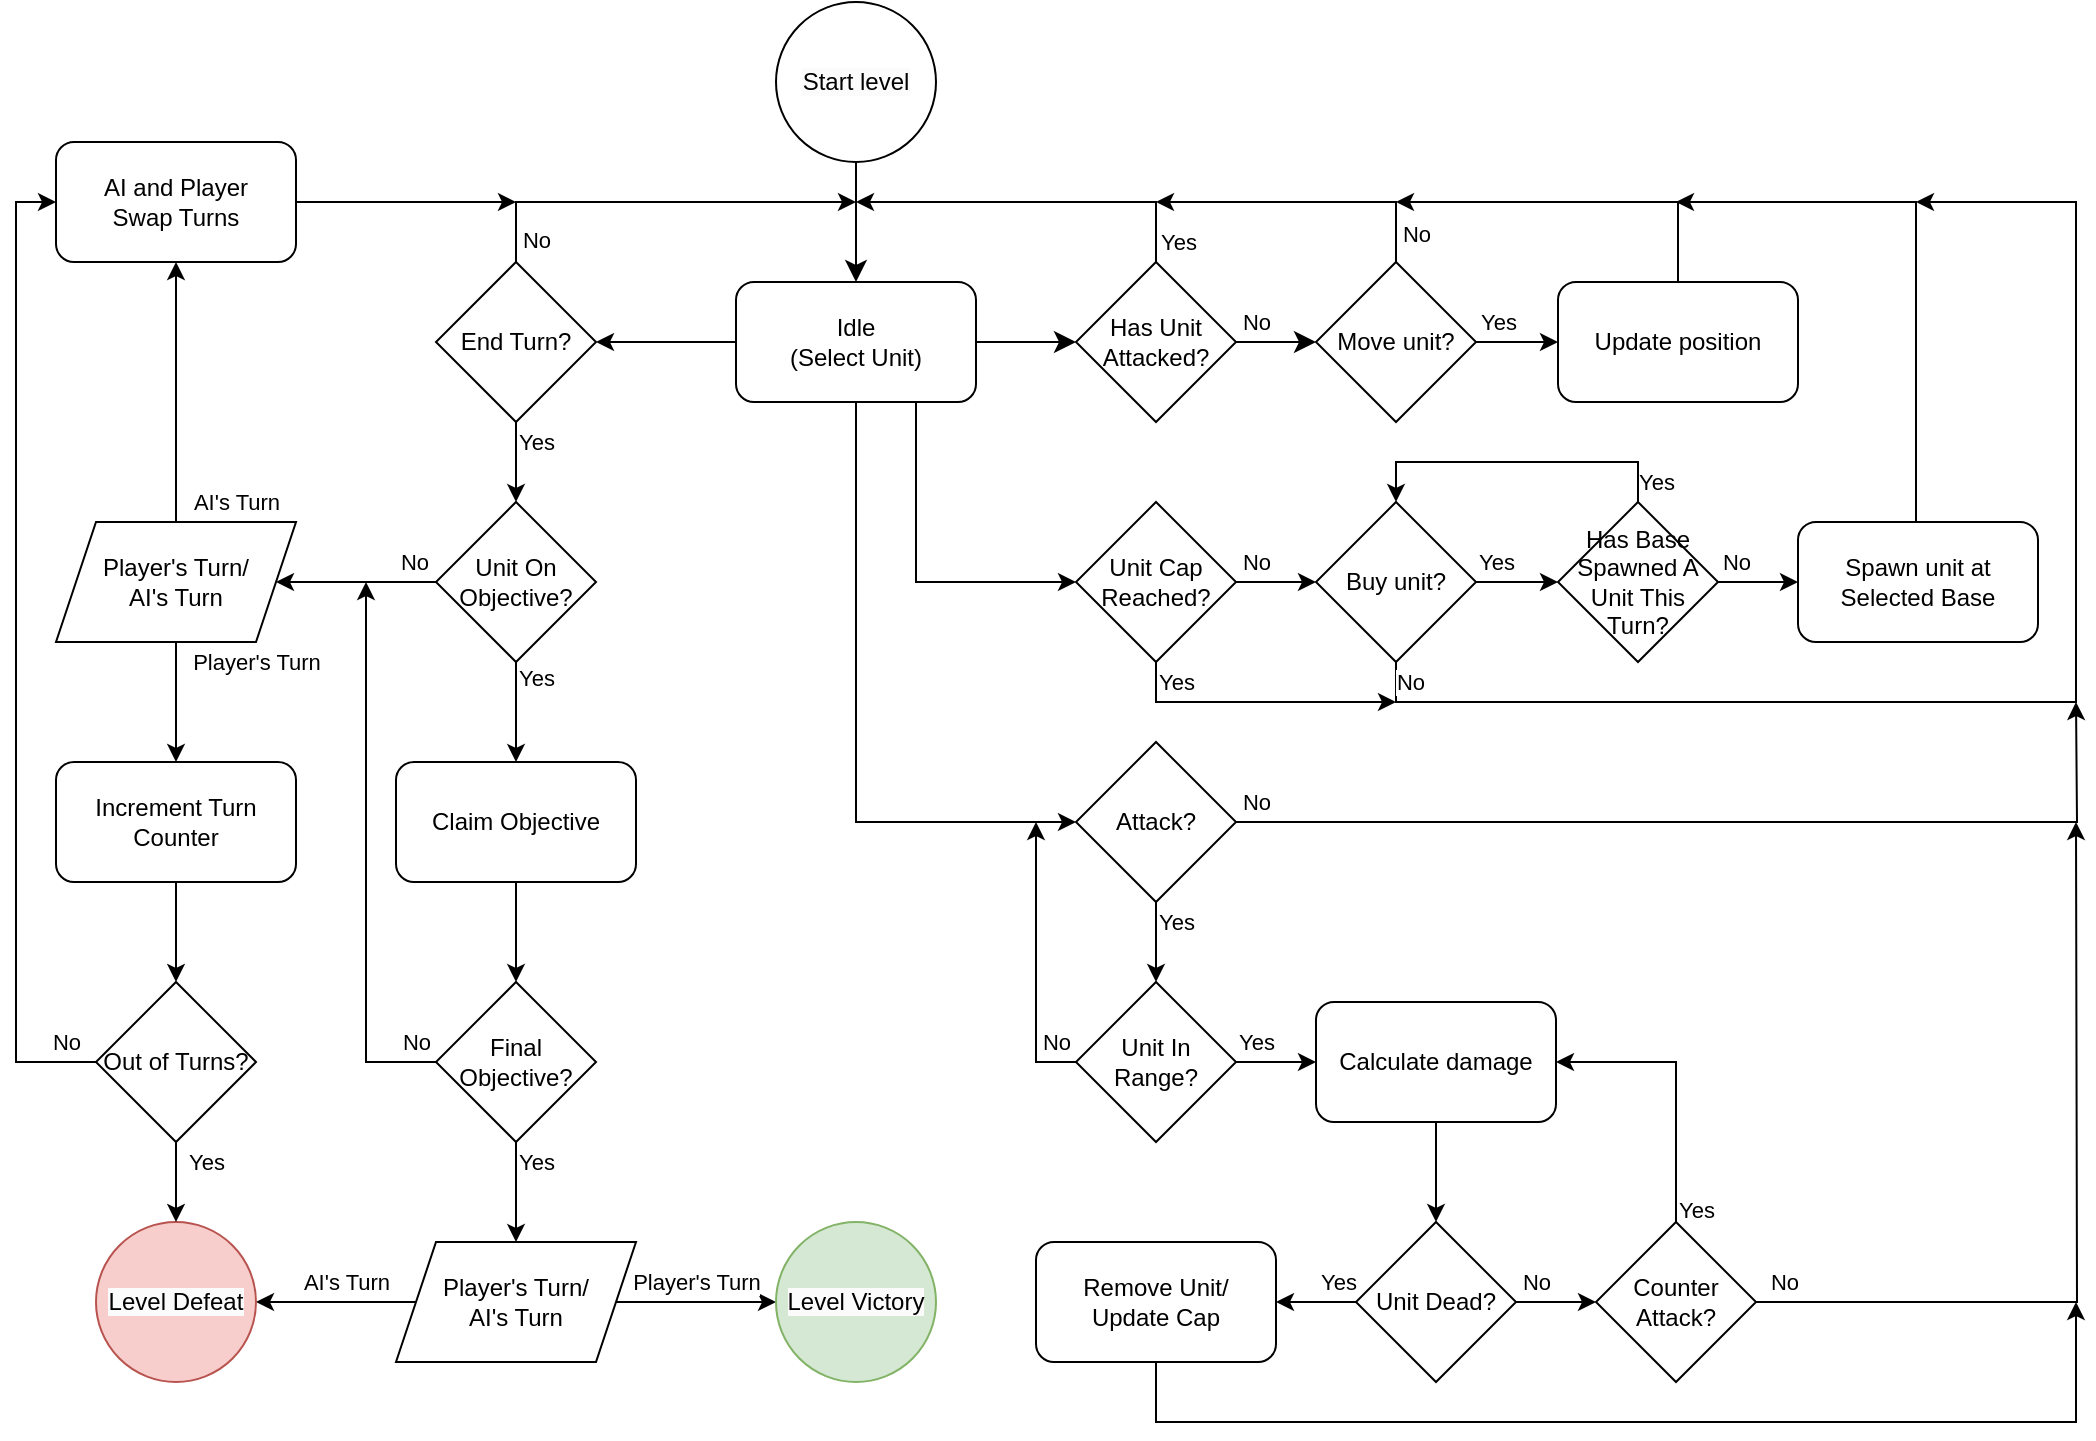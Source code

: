 <mxfile version="24.6.4" type="github">
  <diagram name="Page-1" id="59d38sb6x3rLdW95N4Ac">
    <mxGraphModel dx="2074" dy="778" grid="1" gridSize="10" guides="1" tooltips="1" connect="1" arrows="1" fold="1" page="1" pageScale="1" pageWidth="1100" pageHeight="850" background="#ffffff" math="0" shadow="0">
      <root>
        <mxCell id="0" />
        <mxCell id="1" parent="0" />
        <mxCell id="PCttoBjK1oMWU9wmJXal-2" style="edgeStyle=orthogonalEdgeStyle;rounded=0;orthogonalLoop=1;jettySize=auto;html=1;entryX=0.5;entryY=0;entryDx=0;entryDy=0;endSize=8;exitX=0.5;exitY=1;exitDx=0;exitDy=0;" parent="1" source="b08F4EjBE9MLlv1Qnbzs-24" target="PCttoBjK1oMWU9wmJXal-3" edge="1">
          <mxGeometry relative="1" as="geometry">
            <mxPoint x="455" y="160" as="targetPoint" />
            <mxPoint x="455" y="100" as="sourcePoint" />
          </mxGeometry>
        </mxCell>
        <mxCell id="PCttoBjK1oMWU9wmJXal-8" style="edgeStyle=orthogonalEdgeStyle;rounded=0;orthogonalLoop=1;jettySize=auto;html=1;endSize=8;entryX=0;entryY=0.5;entryDx=0;entryDy=0;" parent="1" source="BVctJzOO8MqR7U4q6HOI-15" target="b08F4EjBE9MLlv1Qnbzs-25" edge="1">
          <mxGeometry relative="1" as="geometry">
            <mxPoint x="455" y="270" as="targetPoint" />
          </mxGeometry>
        </mxCell>
        <mxCell id="BVctJzOO8MqR7U4q6HOI-17" value="No" style="edgeLabel;html=1;align=center;verticalAlign=middle;resizable=0;points=[];" vertex="1" connectable="0" parent="PCttoBjK1oMWU9wmJXal-8">
          <mxGeometry relative="1" as="geometry">
            <mxPoint x="-10" y="-10" as="offset" />
          </mxGeometry>
        </mxCell>
        <mxCell id="BVctJzOO8MqR7U4q6HOI-54" style="edgeStyle=orthogonalEdgeStyle;rounded=0;orthogonalLoop=1;jettySize=auto;html=1;exitX=0.75;exitY=1;exitDx=0;exitDy=0;entryX=0;entryY=0.5;entryDx=0;entryDy=0;" edge="1" parent="1" source="PCttoBjK1oMWU9wmJXal-3" target="BVctJzOO8MqR7U4q6HOI-18">
          <mxGeometry relative="1" as="geometry" />
        </mxCell>
        <mxCell id="BVctJzOO8MqR7U4q6HOI-55" style="edgeStyle=orthogonalEdgeStyle;rounded=0;orthogonalLoop=1;jettySize=auto;html=1;entryX=0;entryY=0.5;entryDx=0;entryDy=0;" edge="1" parent="1" source="PCttoBjK1oMWU9wmJXal-3" target="b08F4EjBE9MLlv1Qnbzs-18">
          <mxGeometry relative="1" as="geometry">
            <Array as="points">
              <mxPoint x="455" y="440" />
            </Array>
          </mxGeometry>
        </mxCell>
        <mxCell id="BVctJzOO8MqR7U4q6HOI-66" style="edgeStyle=orthogonalEdgeStyle;rounded=0;orthogonalLoop=1;jettySize=auto;html=1;exitX=0;exitY=0.5;exitDx=0;exitDy=0;entryX=1;entryY=0.5;entryDx=0;entryDy=0;" edge="1" parent="1" source="PCttoBjK1oMWU9wmJXal-3" target="BVctJzOO8MqR7U4q6HOI-67">
          <mxGeometry relative="1" as="geometry">
            <mxPoint x="325" y="200" as="targetPoint" />
          </mxGeometry>
        </mxCell>
        <mxCell id="PCttoBjK1oMWU9wmJXal-3" value="Idle&lt;div&gt;(Select Unit)&lt;/div&gt;" style="rounded=1;whiteSpace=wrap;html=1;" parent="1" vertex="1">
          <mxGeometry x="395" y="170" width="120" height="60" as="geometry" />
        </mxCell>
        <mxCell id="BVctJzOO8MqR7U4q6HOI-50" style="edgeStyle=orthogonalEdgeStyle;rounded=0;orthogonalLoop=1;jettySize=auto;html=1;exitX=0.5;exitY=0;exitDx=0;exitDy=0;" edge="1" parent="1" source="PCttoBjK1oMWU9wmJXal-10">
          <mxGeometry relative="1" as="geometry">
            <mxPoint x="865" y="130" as="targetPoint" />
            <Array as="points">
              <mxPoint x="986" y="320" />
              <mxPoint x="985" y="320" />
              <mxPoint x="985" y="130" />
              <mxPoint x="865" y="130" />
            </Array>
          </mxGeometry>
        </mxCell>
        <mxCell id="PCttoBjK1oMWU9wmJXal-10" value="Spawn unit at Selected Base" style="rounded=1;whiteSpace=wrap;html=1;" parent="1" vertex="1">
          <mxGeometry x="926" y="290" width="120" height="60" as="geometry" />
        </mxCell>
        <mxCell id="BVctJzOO8MqR7U4q6HOI-4" style="edgeStyle=orthogonalEdgeStyle;rounded=0;orthogonalLoop=1;jettySize=auto;html=1;exitX=0.5;exitY=1;exitDx=0;exitDy=0;entryX=0.5;entryY=0;entryDx=0;entryDy=0;" edge="1" parent="1" source="b08F4EjBE9MLlv1Qnbzs-2" target="BVctJzOO8MqR7U4q6HOI-5">
          <mxGeometry relative="1" as="geometry">
            <mxPoint x="1126" y="590" as="targetPoint" />
          </mxGeometry>
        </mxCell>
        <mxCell id="b08F4EjBE9MLlv1Qnbzs-2" value="Calculate damage" style="rounded=1;whiteSpace=wrap;html=1;" parent="1" vertex="1">
          <mxGeometry x="685" y="530" width="120" height="60" as="geometry" />
        </mxCell>
        <mxCell id="b08F4EjBE9MLlv1Qnbzs-11" style="edgeStyle=orthogonalEdgeStyle;rounded=0;orthogonalLoop=1;jettySize=auto;html=1;entryX=0;entryY=0.5;entryDx=0;entryDy=0;exitX=1;exitY=0.5;exitDx=0;exitDy=0;" parent="1" source="b08F4EjBE9MLlv1Qnbzs-9" target="BVctJzOO8MqR7U4q6HOI-24" edge="1">
          <mxGeometry relative="1" as="geometry" />
        </mxCell>
        <mxCell id="b08F4EjBE9MLlv1Qnbzs-12" value="Yes" style="edgeLabel;html=1;align=center;verticalAlign=middle;resizable=0;points=[];" parent="b08F4EjBE9MLlv1Qnbzs-11" vertex="1" connectable="0">
          <mxGeometry x="0.073" y="-1" relative="1" as="geometry">
            <mxPoint x="-12" y="-11" as="offset" />
          </mxGeometry>
        </mxCell>
        <mxCell id="BVctJzOO8MqR7U4q6HOI-3" style="edgeStyle=orthogonalEdgeStyle;rounded=0;orthogonalLoop=1;jettySize=auto;html=1;exitX=0.5;exitY=1;exitDx=0;exitDy=0;" edge="1" parent="1" source="b08F4EjBE9MLlv1Qnbzs-9">
          <mxGeometry relative="1" as="geometry">
            <mxPoint x="985" y="130" as="targetPoint" />
            <Array as="points">
              <mxPoint x="725" y="380" />
              <mxPoint x="1065" y="380" />
              <mxPoint x="1065" y="130" />
              <mxPoint x="985" y="130" />
            </Array>
          </mxGeometry>
        </mxCell>
        <mxCell id="BVctJzOO8MqR7U4q6HOI-29" value="No" style="edgeLabel;html=1;align=center;verticalAlign=middle;resizable=0;points=[];" vertex="1" connectable="0" parent="BVctJzOO8MqR7U4q6HOI-3">
          <mxGeometry x="-0.302" relative="1" as="geometry">
            <mxPoint x="-214" y="-10" as="offset" />
          </mxGeometry>
        </mxCell>
        <mxCell id="b08F4EjBE9MLlv1Qnbzs-9" value="Buy unit?" style="rhombus;whiteSpace=wrap;html=1;" parent="1" vertex="1">
          <mxGeometry x="685" y="280" width="80" height="80" as="geometry" />
        </mxCell>
        <mxCell id="BVctJzOO8MqR7U4q6HOI-56" style="edgeStyle=orthogonalEdgeStyle;rounded=0;orthogonalLoop=1;jettySize=auto;html=1;exitX=1;exitY=0.5;exitDx=0;exitDy=0;" edge="1" parent="1" source="b08F4EjBE9MLlv1Qnbzs-18">
          <mxGeometry relative="1" as="geometry">
            <mxPoint x="1065" y="380" as="targetPoint" />
          </mxGeometry>
        </mxCell>
        <mxCell id="BVctJzOO8MqR7U4q6HOI-57" value="No" style="edgeLabel;html=1;align=center;verticalAlign=middle;resizable=0;points=[];" vertex="1" connectable="0" parent="BVctJzOO8MqR7U4q6HOI-56">
          <mxGeometry x="-0.413" relative="1" as="geometry">
            <mxPoint x="-131" y="-10" as="offset" />
          </mxGeometry>
        </mxCell>
        <mxCell id="BVctJzOO8MqR7U4q6HOI-58" style="edgeStyle=orthogonalEdgeStyle;rounded=0;orthogonalLoop=1;jettySize=auto;html=1;entryX=0.5;entryY=0;entryDx=0;entryDy=0;" edge="1" parent="1" source="b08F4EjBE9MLlv1Qnbzs-18" target="BVctJzOO8MqR7U4q6HOI-32">
          <mxGeometry relative="1" as="geometry" />
        </mxCell>
        <mxCell id="BVctJzOO8MqR7U4q6HOI-59" value="Yes" style="edgeLabel;html=1;align=center;verticalAlign=middle;resizable=0;points=[];" vertex="1" connectable="0" parent="BVctJzOO8MqR7U4q6HOI-58">
          <mxGeometry x="0.1" y="2" relative="1" as="geometry">
            <mxPoint x="8" y="-12" as="offset" />
          </mxGeometry>
        </mxCell>
        <mxCell id="b08F4EjBE9MLlv1Qnbzs-18" value="Attack?" style="rhombus;whiteSpace=wrap;html=1;" parent="1" vertex="1">
          <mxGeometry x="565" y="400" width="80" height="80" as="geometry" />
        </mxCell>
        <mxCell id="b08F4EjBE9MLlv1Qnbzs-24" value="&lt;span style=&quot;color: rgb(0, 0, 0); font-family: Helvetica; font-size: 12px; font-style: normal; font-variant-ligatures: normal; font-variant-caps: normal; font-weight: 400; letter-spacing: normal; orphans: 2; text-align: center; text-indent: 0px; text-transform: none; widows: 2; word-spacing: 0px; -webkit-text-stroke-width: 0px; white-space: normal; background-color: rgb(251, 251, 251); text-decoration-thickness: initial; text-decoration-style: initial; text-decoration-color: initial; display: inline !important; float: none;&quot;&gt;Start level&lt;/span&gt;" style="ellipse;whiteSpace=wrap;html=1;aspect=fixed;" parent="1" vertex="1">
          <mxGeometry x="415" y="30" width="80" height="80" as="geometry" />
        </mxCell>
        <mxCell id="b08F4EjBE9MLlv1Qnbzs-26" style="edgeStyle=orthogonalEdgeStyle;rounded=0;orthogonalLoop=1;jettySize=auto;html=1;entryX=0;entryY=0.5;entryDx=0;entryDy=0;exitX=1;exitY=0.5;exitDx=0;exitDy=0;" parent="1" source="b08F4EjBE9MLlv1Qnbzs-25" target="b08F4EjBE9MLlv1Qnbzs-33" edge="1">
          <mxGeometry relative="1" as="geometry" />
        </mxCell>
        <mxCell id="b08F4EjBE9MLlv1Qnbzs-35" value="Yes" style="edgeLabel;html=1;align=center;verticalAlign=middle;resizable=0;points=[];" parent="b08F4EjBE9MLlv1Qnbzs-26" vertex="1" connectable="0">
          <mxGeometry x="0.188" y="1" relative="1" as="geometry">
            <mxPoint x="-14" y="-9" as="offset" />
          </mxGeometry>
        </mxCell>
        <mxCell id="BVctJzOO8MqR7U4q6HOI-2" style="edgeStyle=orthogonalEdgeStyle;rounded=0;orthogonalLoop=1;jettySize=auto;html=1;exitX=0.5;exitY=0;exitDx=0;exitDy=0;" edge="1" parent="1" source="b08F4EjBE9MLlv1Qnbzs-25">
          <mxGeometry relative="1" as="geometry">
            <mxPoint x="605" y="130" as="targetPoint" />
            <Array as="points">
              <mxPoint x="725" y="130" />
            </Array>
          </mxGeometry>
        </mxCell>
        <mxCell id="BVctJzOO8MqR7U4q6HOI-21" value="No" style="edgeLabel;html=1;align=center;verticalAlign=middle;resizable=0;points=[];" vertex="1" connectable="0" parent="BVctJzOO8MqR7U4q6HOI-2">
          <mxGeometry x="-0.925" y="-2" relative="1" as="geometry">
            <mxPoint x="8" y="-9" as="offset" />
          </mxGeometry>
        </mxCell>
        <mxCell id="b08F4EjBE9MLlv1Qnbzs-25" value="Move unit?" style="rounded=0;whiteSpace=wrap;html=1;shape=rhombus;perimeter=rhombusPerimeter;" parent="1" vertex="1">
          <mxGeometry x="685" y="160" width="80" height="80" as="geometry" />
        </mxCell>
        <mxCell id="BVctJzOO8MqR7U4q6HOI-49" style="edgeStyle=orthogonalEdgeStyle;rounded=0;orthogonalLoop=1;jettySize=auto;html=1;exitX=0.5;exitY=0;exitDx=0;exitDy=0;" edge="1" parent="1" source="b08F4EjBE9MLlv1Qnbzs-33">
          <mxGeometry relative="1" as="geometry">
            <mxPoint x="725" y="130" as="targetPoint" />
            <Array as="points">
              <mxPoint x="866" y="130" />
            </Array>
          </mxGeometry>
        </mxCell>
        <mxCell id="b08F4EjBE9MLlv1Qnbzs-33" value="Update position" style="rounded=1;whiteSpace=wrap;html=1;" parent="1" vertex="1">
          <mxGeometry x="806" y="170" width="120" height="60" as="geometry" />
        </mxCell>
        <mxCell id="BVctJzOO8MqR7U4q6HOI-9" value="" style="edgeStyle=orthogonalEdgeStyle;rounded=0;orthogonalLoop=1;jettySize=auto;html=1;entryX=1;entryY=0.5;entryDx=0;entryDy=0;exitX=0;exitY=0.5;exitDx=0;exitDy=0;" edge="1" parent="1" source="BVctJzOO8MqR7U4q6HOI-5" target="BVctJzOO8MqR7U4q6HOI-8">
          <mxGeometry relative="1" as="geometry" />
        </mxCell>
        <mxCell id="BVctJzOO8MqR7U4q6HOI-41" value="Yes" style="edgeLabel;html=1;align=center;verticalAlign=middle;resizable=0;points=[];" vertex="1" connectable="0" parent="BVctJzOO8MqR7U4q6HOI-9">
          <mxGeometry x="-0.122" y="3" relative="1" as="geometry">
            <mxPoint x="8" y="-13" as="offset" />
          </mxGeometry>
        </mxCell>
        <mxCell id="BVctJzOO8MqR7U4q6HOI-37" style="edgeStyle=orthogonalEdgeStyle;rounded=0;orthogonalLoop=1;jettySize=auto;html=1;exitX=1;exitY=0.5;exitDx=0;exitDy=0;entryX=0;entryY=0.5;entryDx=0;entryDy=0;" edge="1" parent="1" source="BVctJzOO8MqR7U4q6HOI-5" target="BVctJzOO8MqR7U4q6HOI-10">
          <mxGeometry relative="1" as="geometry" />
        </mxCell>
        <mxCell id="BVctJzOO8MqR7U4q6HOI-38" value="No" style="edgeLabel;html=1;align=center;verticalAlign=middle;resizable=0;points=[];" vertex="1" connectable="0" parent="BVctJzOO8MqR7U4q6HOI-37">
          <mxGeometry x="-0.05" y="2" relative="1" as="geometry">
            <mxPoint x="-9" y="-8" as="offset" />
          </mxGeometry>
        </mxCell>
        <mxCell id="BVctJzOO8MqR7U4q6HOI-5" value="Unit Dead?" style="rhombus;whiteSpace=wrap;html=1;" vertex="1" parent="1">
          <mxGeometry x="705" y="640" width="80" height="80" as="geometry" />
        </mxCell>
        <mxCell id="BVctJzOO8MqR7U4q6HOI-45" style="edgeStyle=orthogonalEdgeStyle;rounded=0;orthogonalLoop=1;jettySize=auto;html=1;exitX=0.5;exitY=1;exitDx=0;exitDy=0;" edge="1" parent="1" source="BVctJzOO8MqR7U4q6HOI-8">
          <mxGeometry relative="1" as="geometry">
            <mxPoint x="1065" y="680" as="targetPoint" />
            <Array as="points">
              <mxPoint x="605" y="740" />
              <mxPoint x="1065" y="740" />
            </Array>
          </mxGeometry>
        </mxCell>
        <mxCell id="BVctJzOO8MqR7U4q6HOI-8" value="Remove Unit/&lt;div&gt;Update Cap&lt;/div&gt;" style="rounded=1;whiteSpace=wrap;html=1;" vertex="1" parent="1">
          <mxGeometry x="545" y="650" width="120" height="60" as="geometry" />
        </mxCell>
        <mxCell id="BVctJzOO8MqR7U4q6HOI-16" value="" style="edgeStyle=orthogonalEdgeStyle;rounded=0;orthogonalLoop=1;jettySize=auto;html=1;endSize=8;entryX=0;entryY=0.5;entryDx=0;entryDy=0;" edge="1" parent="1" source="PCttoBjK1oMWU9wmJXal-3" target="BVctJzOO8MqR7U4q6HOI-15">
          <mxGeometry relative="1" as="geometry">
            <mxPoint x="673" y="200" as="targetPoint" />
            <mxPoint x="515" y="200" as="sourcePoint" />
          </mxGeometry>
        </mxCell>
        <mxCell id="BVctJzOO8MqR7U4q6HOI-19" style="edgeStyle=orthogonalEdgeStyle;rounded=0;orthogonalLoop=1;jettySize=auto;html=1;exitX=0.5;exitY=0;exitDx=0;exitDy=0;" edge="1" parent="1" source="BVctJzOO8MqR7U4q6HOI-15">
          <mxGeometry relative="1" as="geometry">
            <mxPoint x="455" y="130" as="targetPoint" />
            <Array as="points">
              <mxPoint x="605" y="130" />
            </Array>
          </mxGeometry>
        </mxCell>
        <mxCell id="BVctJzOO8MqR7U4q6HOI-20" value="Yes" style="edgeLabel;html=1;align=center;verticalAlign=middle;resizable=0;points=[];" vertex="1" connectable="0" parent="BVctJzOO8MqR7U4q6HOI-19">
          <mxGeometry x="-0.45" y="-2" relative="1" as="geometry">
            <mxPoint x="30" y="22" as="offset" />
          </mxGeometry>
        </mxCell>
        <mxCell id="BVctJzOO8MqR7U4q6HOI-15" value="Has Unit Attacked?" style="rounded=0;whiteSpace=wrap;html=1;shape=rhombus;perimeter=rhombusPerimeter;" vertex="1" parent="1">
          <mxGeometry x="565" y="160" width="80" height="80" as="geometry" />
        </mxCell>
        <mxCell id="BVctJzOO8MqR7U4q6HOI-22" style="edgeStyle=orthogonalEdgeStyle;rounded=0;orthogonalLoop=1;jettySize=auto;html=1;exitX=1;exitY=0.5;exitDx=0;exitDy=0;entryX=0;entryY=0.5;entryDx=0;entryDy=0;" edge="1" parent="1" source="BVctJzOO8MqR7U4q6HOI-18" target="b08F4EjBE9MLlv1Qnbzs-9">
          <mxGeometry relative="1" as="geometry" />
        </mxCell>
        <mxCell id="BVctJzOO8MqR7U4q6HOI-23" value="No" style="edgeLabel;html=1;align=center;verticalAlign=middle;resizable=0;points=[];" vertex="1" connectable="0" parent="BVctJzOO8MqR7U4q6HOI-22">
          <mxGeometry x="-0.2" y="-1" relative="1" as="geometry">
            <mxPoint x="-6" y="-11" as="offset" />
          </mxGeometry>
        </mxCell>
        <mxCell id="BVctJzOO8MqR7U4q6HOI-30" style="edgeStyle=orthogonalEdgeStyle;rounded=0;orthogonalLoop=1;jettySize=auto;html=1;exitX=0.5;exitY=1;exitDx=0;exitDy=0;" edge="1" parent="1" source="BVctJzOO8MqR7U4q6HOI-18">
          <mxGeometry relative="1" as="geometry">
            <mxPoint x="725" y="380" as="targetPoint" />
            <Array as="points">
              <mxPoint x="605" y="380" />
              <mxPoint x="705" y="380" />
            </Array>
          </mxGeometry>
        </mxCell>
        <mxCell id="BVctJzOO8MqR7U4q6HOI-31" value="Yes" style="edgeLabel;html=1;align=center;verticalAlign=middle;resizable=0;points=[];" vertex="1" connectable="0" parent="BVctJzOO8MqR7U4q6HOI-30">
          <mxGeometry x="-0.9" y="2" relative="1" as="geometry">
            <mxPoint x="8" y="3" as="offset" />
          </mxGeometry>
        </mxCell>
        <mxCell id="BVctJzOO8MqR7U4q6HOI-18" value="Unit Cap Reached?" style="rhombus;whiteSpace=wrap;html=1;" vertex="1" parent="1">
          <mxGeometry x="565" y="280" width="80" height="80" as="geometry" />
        </mxCell>
        <mxCell id="BVctJzOO8MqR7U4q6HOI-25" style="edgeStyle=orthogonalEdgeStyle;rounded=0;orthogonalLoop=1;jettySize=auto;html=1;exitX=1;exitY=0.5;exitDx=0;exitDy=0;entryX=0;entryY=0.5;entryDx=0;entryDy=0;" edge="1" parent="1" source="BVctJzOO8MqR7U4q6HOI-24" target="PCttoBjK1oMWU9wmJXal-10">
          <mxGeometry relative="1" as="geometry" />
        </mxCell>
        <mxCell id="BVctJzOO8MqR7U4q6HOI-26" value="No" style="edgeLabel;html=1;align=center;verticalAlign=middle;resizable=0;points=[];" vertex="1" connectable="0" parent="BVctJzOO8MqR7U4q6HOI-25">
          <mxGeometry x="-0.25" relative="1" as="geometry">
            <mxPoint x="-6" y="-10" as="offset" />
          </mxGeometry>
        </mxCell>
        <mxCell id="BVctJzOO8MqR7U4q6HOI-27" style="edgeStyle=orthogonalEdgeStyle;rounded=0;orthogonalLoop=1;jettySize=auto;html=1;exitX=0.5;exitY=0;exitDx=0;exitDy=0;entryX=0.5;entryY=0;entryDx=0;entryDy=0;" edge="1" parent="1" source="BVctJzOO8MqR7U4q6HOI-24" target="b08F4EjBE9MLlv1Qnbzs-9">
          <mxGeometry relative="1" as="geometry" />
        </mxCell>
        <mxCell id="BVctJzOO8MqR7U4q6HOI-28" value="Yes" style="edgeLabel;html=1;align=center;verticalAlign=middle;resizable=0;points=[];" vertex="1" connectable="0" parent="BVctJzOO8MqR7U4q6HOI-27">
          <mxGeometry x="-0.366" y="4" relative="1" as="geometry">
            <mxPoint x="40" y="6" as="offset" />
          </mxGeometry>
        </mxCell>
        <mxCell id="BVctJzOO8MqR7U4q6HOI-24" value="Has Base Spawned A Unit This Turn?" style="rhombus;whiteSpace=wrap;html=1;" vertex="1" parent="1">
          <mxGeometry x="806" y="280" width="80" height="80" as="geometry" />
        </mxCell>
        <mxCell id="BVctJzOO8MqR7U4q6HOI-60" style="edgeStyle=orthogonalEdgeStyle;rounded=0;orthogonalLoop=1;jettySize=auto;html=1;exitX=1;exitY=0.5;exitDx=0;exitDy=0;entryX=0;entryY=0.5;entryDx=0;entryDy=0;" edge="1" parent="1" source="BVctJzOO8MqR7U4q6HOI-32" target="b08F4EjBE9MLlv1Qnbzs-2">
          <mxGeometry relative="1" as="geometry" />
        </mxCell>
        <mxCell id="BVctJzOO8MqR7U4q6HOI-61" value="Yes" style="edgeLabel;html=1;align=center;verticalAlign=middle;resizable=0;points=[];" vertex="1" connectable="0" parent="BVctJzOO8MqR7U4q6HOI-60">
          <mxGeometry x="-0.35" y="3" relative="1" as="geometry">
            <mxPoint x="-3" y="-7" as="offset" />
          </mxGeometry>
        </mxCell>
        <mxCell id="BVctJzOO8MqR7U4q6HOI-63" style="edgeStyle=orthogonalEdgeStyle;rounded=0;orthogonalLoop=1;jettySize=auto;html=1;exitX=0;exitY=0.5;exitDx=0;exitDy=0;" edge="1" parent="1" source="BVctJzOO8MqR7U4q6HOI-32">
          <mxGeometry relative="1" as="geometry">
            <mxPoint x="545" y="440" as="targetPoint" />
            <Array as="points">
              <mxPoint x="545" y="560" />
            </Array>
          </mxGeometry>
        </mxCell>
        <mxCell id="BVctJzOO8MqR7U4q6HOI-64" value="No" style="edgeLabel;html=1;align=center;verticalAlign=middle;resizable=0;points=[];" vertex="1" connectable="0" parent="BVctJzOO8MqR7U4q6HOI-63">
          <mxGeometry x="-0.166" relative="1" as="geometry">
            <mxPoint x="10" y="28" as="offset" />
          </mxGeometry>
        </mxCell>
        <mxCell id="BVctJzOO8MqR7U4q6HOI-32" value="Unit In Range?" style="rhombus;whiteSpace=wrap;html=1;" vertex="1" parent="1">
          <mxGeometry x="565" y="520" width="80" height="80" as="geometry" />
        </mxCell>
        <mxCell id="BVctJzOO8MqR7U4q6HOI-39" style="edgeStyle=orthogonalEdgeStyle;rounded=0;orthogonalLoop=1;jettySize=auto;html=1;exitX=0.5;exitY=0;exitDx=0;exitDy=0;entryX=1;entryY=0.5;entryDx=0;entryDy=0;" edge="1" parent="1" source="BVctJzOO8MqR7U4q6HOI-10" target="b08F4EjBE9MLlv1Qnbzs-2">
          <mxGeometry relative="1" as="geometry" />
        </mxCell>
        <mxCell id="BVctJzOO8MqR7U4q6HOI-40" value="Yes" style="edgeLabel;html=1;align=center;verticalAlign=middle;resizable=0;points=[];" vertex="1" connectable="0" parent="BVctJzOO8MqR7U4q6HOI-39">
          <mxGeometry x="-0.629" y="1" relative="1" as="geometry">
            <mxPoint x="11" y="20" as="offset" />
          </mxGeometry>
        </mxCell>
        <mxCell id="BVctJzOO8MqR7U4q6HOI-44" style="edgeStyle=orthogonalEdgeStyle;rounded=0;orthogonalLoop=1;jettySize=auto;html=1;exitX=1;exitY=0.5;exitDx=0;exitDy=0;" edge="1" parent="1" source="BVctJzOO8MqR7U4q6HOI-10">
          <mxGeometry relative="1" as="geometry">
            <mxPoint x="1065" y="440" as="targetPoint" />
            <Array as="points" />
          </mxGeometry>
        </mxCell>
        <mxCell id="BVctJzOO8MqR7U4q6HOI-48" value="No" style="edgeLabel;html=1;align=center;verticalAlign=middle;resizable=0;points=[];" vertex="1" connectable="0" parent="BVctJzOO8MqR7U4q6HOI-44">
          <mxGeometry x="-0.966" y="2" relative="1" as="geometry">
            <mxPoint x="7" y="-8" as="offset" />
          </mxGeometry>
        </mxCell>
        <mxCell id="BVctJzOO8MqR7U4q6HOI-10" value="Counter Attack?" style="rhombus;whiteSpace=wrap;html=1;" vertex="1" parent="1">
          <mxGeometry x="825" y="640" width="80" height="80" as="geometry" />
        </mxCell>
        <mxCell id="BVctJzOO8MqR7U4q6HOI-68" style="edgeStyle=orthogonalEdgeStyle;rounded=0;orthogonalLoop=1;jettySize=auto;html=1;exitX=0.5;exitY=0;exitDx=0;exitDy=0;" edge="1" parent="1" source="BVctJzOO8MqR7U4q6HOI-67">
          <mxGeometry relative="1" as="geometry">
            <mxPoint x="455" y="130" as="targetPoint" />
            <Array as="points">
              <mxPoint x="285" y="130" />
            </Array>
          </mxGeometry>
        </mxCell>
        <mxCell id="BVctJzOO8MqR7U4q6HOI-69" value="No" style="edgeLabel;html=1;align=center;verticalAlign=middle;resizable=0;points=[];" vertex="1" connectable="0" parent="BVctJzOO8MqR7U4q6HOI-68">
          <mxGeometry x="-0.89" y="1" relative="1" as="geometry">
            <mxPoint x="11" as="offset" />
          </mxGeometry>
        </mxCell>
        <mxCell id="BVctJzOO8MqR7U4q6HOI-70" style="edgeStyle=orthogonalEdgeStyle;rounded=0;orthogonalLoop=1;jettySize=auto;html=1;exitX=0.5;exitY=1;exitDx=0;exitDy=0;entryX=0.5;entryY=0;entryDx=0;entryDy=0;" edge="1" parent="1" source="BVctJzOO8MqR7U4q6HOI-67" target="BVctJzOO8MqR7U4q6HOI-71">
          <mxGeometry relative="1" as="geometry">
            <mxPoint x="285" y="280" as="targetPoint" />
          </mxGeometry>
        </mxCell>
        <mxCell id="BVctJzOO8MqR7U4q6HOI-89" value="Yes" style="edgeLabel;html=1;align=center;verticalAlign=middle;resizable=0;points=[];" vertex="1" connectable="0" parent="BVctJzOO8MqR7U4q6HOI-70">
          <mxGeometry x="-0.35" y="3" relative="1" as="geometry">
            <mxPoint x="7" y="-3" as="offset" />
          </mxGeometry>
        </mxCell>
        <mxCell id="BVctJzOO8MqR7U4q6HOI-67" value="End Turn?" style="rounded=0;whiteSpace=wrap;html=1;shape=rhombus;perimeter=rhombusPerimeter;" vertex="1" parent="1">
          <mxGeometry x="245" y="160" width="80" height="80" as="geometry" />
        </mxCell>
        <mxCell id="BVctJzOO8MqR7U4q6HOI-73" style="edgeStyle=orthogonalEdgeStyle;rounded=0;orthogonalLoop=1;jettySize=auto;html=1;exitX=0.5;exitY=1;exitDx=0;exitDy=0;entryX=0.5;entryY=0;entryDx=0;entryDy=0;" edge="1" parent="1" source="BVctJzOO8MqR7U4q6HOI-71" target="BVctJzOO8MqR7U4q6HOI-74">
          <mxGeometry relative="1" as="geometry">
            <mxPoint x="285" y="400" as="targetPoint" />
          </mxGeometry>
        </mxCell>
        <mxCell id="BVctJzOO8MqR7U4q6HOI-77" value="Yes" style="edgeLabel;html=1;align=center;verticalAlign=middle;resizable=0;points=[];" vertex="1" connectable="0" parent="BVctJzOO8MqR7U4q6HOI-73">
          <mxGeometry x="-0.7" y="2" relative="1" as="geometry">
            <mxPoint x="8" as="offset" />
          </mxGeometry>
        </mxCell>
        <mxCell id="BVctJzOO8MqR7U4q6HOI-98" style="edgeStyle=orthogonalEdgeStyle;rounded=0;orthogonalLoop=1;jettySize=auto;html=1;exitX=0;exitY=0.5;exitDx=0;exitDy=0;entryX=1;entryY=0.5;entryDx=0;entryDy=0;" edge="1" parent="1" source="BVctJzOO8MqR7U4q6HOI-71" target="BVctJzOO8MqR7U4q6HOI-105">
          <mxGeometry relative="1" as="geometry">
            <mxPoint x="205" y="440" as="targetPoint" />
            <Array as="points" />
          </mxGeometry>
        </mxCell>
        <mxCell id="BVctJzOO8MqR7U4q6HOI-99" value="No" style="edgeLabel;html=1;align=center;verticalAlign=middle;resizable=0;points=[];" vertex="1" connectable="0" parent="BVctJzOO8MqR7U4q6HOI-98">
          <mxGeometry x="-0.716" relative="1" as="geometry">
            <mxPoint y="-10" as="offset" />
          </mxGeometry>
        </mxCell>
        <mxCell id="BVctJzOO8MqR7U4q6HOI-71" value="Unit On Objective?" style="rounded=0;whiteSpace=wrap;html=1;shape=rhombus;perimeter=rhombusPerimeter;" vertex="1" parent="1">
          <mxGeometry x="245" y="280" width="80" height="80" as="geometry" />
        </mxCell>
        <mxCell id="BVctJzOO8MqR7U4q6HOI-75" style="edgeStyle=orthogonalEdgeStyle;rounded=0;orthogonalLoop=1;jettySize=auto;html=1;exitX=0.5;exitY=1;exitDx=0;exitDy=0;entryX=0.5;entryY=0;entryDx=0;entryDy=0;" edge="1" parent="1" source="BVctJzOO8MqR7U4q6HOI-74" target="BVctJzOO8MqR7U4q6HOI-76">
          <mxGeometry relative="1" as="geometry">
            <mxPoint x="285" y="520" as="targetPoint" />
          </mxGeometry>
        </mxCell>
        <mxCell id="BVctJzOO8MqR7U4q6HOI-74" value="Claim Objective" style="rounded=1;whiteSpace=wrap;html=1;" vertex="1" parent="1">
          <mxGeometry x="225" y="410" width="120" height="60" as="geometry" />
        </mxCell>
        <mxCell id="BVctJzOO8MqR7U4q6HOI-80" style="edgeStyle=orthogonalEdgeStyle;rounded=0;orthogonalLoop=1;jettySize=auto;html=1;exitX=0.5;exitY=1;exitDx=0;exitDy=0;entryX=0.5;entryY=0;entryDx=0;entryDy=0;" edge="1" parent="1" source="BVctJzOO8MqR7U4q6HOI-76" target="BVctJzOO8MqR7U4q6HOI-79">
          <mxGeometry relative="1" as="geometry" />
        </mxCell>
        <mxCell id="BVctJzOO8MqR7U4q6HOI-88" value="Yes" style="edgeLabel;html=1;align=center;verticalAlign=middle;resizable=0;points=[];" vertex="1" connectable="0" parent="BVctJzOO8MqR7U4q6HOI-80">
          <mxGeometry x="-0.48" y="-4" relative="1" as="geometry">
            <mxPoint x="14" y="-3" as="offset" />
          </mxGeometry>
        </mxCell>
        <mxCell id="BVctJzOO8MqR7U4q6HOI-96" style="edgeStyle=orthogonalEdgeStyle;rounded=0;orthogonalLoop=1;jettySize=auto;html=1;exitX=0;exitY=0.5;exitDx=0;exitDy=0;" edge="1" parent="1" source="BVctJzOO8MqR7U4q6HOI-76">
          <mxGeometry relative="1" as="geometry">
            <mxPoint x="210" y="320" as="targetPoint" />
            <Array as="points">
              <mxPoint x="210" y="560" />
              <mxPoint x="210" y="320" />
            </Array>
          </mxGeometry>
        </mxCell>
        <mxCell id="BVctJzOO8MqR7U4q6HOI-97" value="No" style="edgeLabel;html=1;align=center;verticalAlign=middle;resizable=0;points=[];" vertex="1" connectable="0" parent="BVctJzOO8MqR7U4q6HOI-96">
          <mxGeometry x="-0.783" y="-1" relative="1" as="geometry">
            <mxPoint x="20" y="-9" as="offset" />
          </mxGeometry>
        </mxCell>
        <mxCell id="BVctJzOO8MqR7U4q6HOI-76" value="Final Objective?" style="rhombus;whiteSpace=wrap;html=1;" vertex="1" parent="1">
          <mxGeometry x="245" y="520" width="80" height="80" as="geometry" />
        </mxCell>
        <mxCell id="BVctJzOO8MqR7U4q6HOI-81" style="edgeStyle=orthogonalEdgeStyle;rounded=0;orthogonalLoop=1;jettySize=auto;html=1;exitX=1;exitY=0.5;exitDx=0;exitDy=0;entryX=0;entryY=0.5;entryDx=0;entryDy=0;" edge="1" parent="1" source="BVctJzOO8MqR7U4q6HOI-79" target="BVctJzOO8MqR7U4q6HOI-82">
          <mxGeometry relative="1" as="geometry">
            <mxPoint x="415" y="680" as="targetPoint" />
          </mxGeometry>
        </mxCell>
        <mxCell id="BVctJzOO8MqR7U4q6HOI-86" value="Player&#39;s Turn" style="edgeLabel;html=1;align=center;verticalAlign=middle;resizable=0;points=[];" vertex="1" connectable="0" parent="BVctJzOO8MqR7U4q6HOI-81">
          <mxGeometry x="-0.429" y="-2" relative="1" as="geometry">
            <mxPoint x="17" y="-12" as="offset" />
          </mxGeometry>
        </mxCell>
        <mxCell id="BVctJzOO8MqR7U4q6HOI-84" style="edgeStyle=orthogonalEdgeStyle;rounded=0;orthogonalLoop=1;jettySize=auto;html=1;exitX=0;exitY=0.5;exitDx=0;exitDy=0;entryX=1;entryY=0.5;entryDx=0;entryDy=0;" edge="1" parent="1" source="BVctJzOO8MqR7U4q6HOI-79" target="BVctJzOO8MqR7U4q6HOI-85">
          <mxGeometry relative="1" as="geometry">
            <mxPoint x="165" y="680" as="targetPoint" />
          </mxGeometry>
        </mxCell>
        <mxCell id="BVctJzOO8MqR7U4q6HOI-87" value="AI&#39;s Turn" style="edgeLabel;html=1;align=center;verticalAlign=middle;resizable=0;points=[];" vertex="1" connectable="0" parent="BVctJzOO8MqR7U4q6HOI-84">
          <mxGeometry x="0.114" y="2" relative="1" as="geometry">
            <mxPoint x="9" y="-12" as="offset" />
          </mxGeometry>
        </mxCell>
        <mxCell id="BVctJzOO8MqR7U4q6HOI-79" value="Player&#39;s Turn/&lt;div&gt;AI&#39;s Turn&lt;/div&gt;" style="shape=parallelogram;perimeter=parallelogramPerimeter;whiteSpace=wrap;html=1;fixedSize=1;" vertex="1" parent="1">
          <mxGeometry x="225" y="650" width="120" height="60" as="geometry" />
        </mxCell>
        <mxCell id="BVctJzOO8MqR7U4q6HOI-82" value="&lt;span style=&quot;color: rgb(0, 0, 0); font-family: Helvetica; font-size: 12px; font-style: normal; font-variant-ligatures: normal; font-variant-caps: normal; font-weight: 400; letter-spacing: normal; orphans: 2; text-align: center; text-indent: 0px; text-transform: none; widows: 2; word-spacing: 0px; -webkit-text-stroke-width: 0px; white-space: normal; background-color: rgb(251, 251, 251); text-decoration-thickness: initial; text-decoration-style: initial; text-decoration-color: initial; display: inline !important; float: none;&quot;&gt;Level Victory&lt;/span&gt;" style="ellipse;whiteSpace=wrap;html=1;aspect=fixed;fillColor=#d5e8d4;strokeColor=#82b366;" vertex="1" parent="1">
          <mxGeometry x="415" y="640" width="80" height="80" as="geometry" />
        </mxCell>
        <mxCell id="BVctJzOO8MqR7U4q6HOI-85" value="&lt;span style=&quot;color: rgb(0, 0, 0); font-family: Helvetica; font-size: 12px; font-style: normal; font-variant-ligatures: normal; font-variant-caps: normal; font-weight: 400; letter-spacing: normal; orphans: 2; text-align: center; text-indent: 0px; text-transform: none; widows: 2; word-spacing: 0px; -webkit-text-stroke-width: 0px; white-space: normal; background-color: rgb(251, 251, 251); text-decoration-thickness: initial; text-decoration-style: initial; text-decoration-color: initial; display: inline !important; float: none;&quot;&gt;Level Defeat&lt;/span&gt;" style="ellipse;whiteSpace=wrap;html=1;aspect=fixed;fillColor=#f8cecc;strokeColor=#b85450;" vertex="1" parent="1">
          <mxGeometry x="75" y="640" width="80" height="80" as="geometry" />
        </mxCell>
        <mxCell id="BVctJzOO8MqR7U4q6HOI-91" style="edgeStyle=orthogonalEdgeStyle;rounded=0;orthogonalLoop=1;jettySize=auto;html=1;exitX=1;exitY=0.5;exitDx=0;exitDy=0;" edge="1" parent="1" source="BVctJzOO8MqR7U4q6HOI-90">
          <mxGeometry relative="1" as="geometry">
            <mxPoint x="285" y="130" as="targetPoint" />
            <Array as="points">
              <mxPoint x="145" y="130" />
              <mxPoint x="145" y="130" />
            </Array>
          </mxGeometry>
        </mxCell>
        <mxCell id="BVctJzOO8MqR7U4q6HOI-90" value="AI and Player&lt;div&gt;Swap Turns&lt;/div&gt;" style="rounded=1;whiteSpace=wrap;html=1;" vertex="1" parent="1">
          <mxGeometry x="55" y="100" width="120" height="60" as="geometry" />
        </mxCell>
        <mxCell id="BVctJzOO8MqR7U4q6HOI-94" style="edgeStyle=orthogonalEdgeStyle;rounded=0;orthogonalLoop=1;jettySize=auto;html=1;exitX=0.5;exitY=1;exitDx=0;exitDy=0;entryX=0.5;entryY=0;entryDx=0;entryDy=0;" edge="1" parent="1" source="BVctJzOO8MqR7U4q6HOI-92" target="BVctJzOO8MqR7U4q6HOI-85">
          <mxGeometry relative="1" as="geometry" />
        </mxCell>
        <mxCell id="BVctJzOO8MqR7U4q6HOI-95" value="Yes" style="edgeLabel;html=1;align=center;verticalAlign=middle;resizable=0;points=[];" vertex="1" connectable="0" parent="BVctJzOO8MqR7U4q6HOI-94">
          <mxGeometry x="-0.362" y="1" relative="1" as="geometry">
            <mxPoint x="9" y="-41" as="offset" />
          </mxGeometry>
        </mxCell>
        <mxCell id="BVctJzOO8MqR7U4q6HOI-110" value="Yes" style="edgeLabel;html=1;align=center;verticalAlign=middle;resizable=0;points=[];" vertex="1" connectable="0" parent="BVctJzOO8MqR7U4q6HOI-94">
          <mxGeometry x="-0.25" y="3" relative="1" as="geometry">
            <mxPoint x="12" y="-5" as="offset" />
          </mxGeometry>
        </mxCell>
        <mxCell id="BVctJzOO8MqR7U4q6HOI-103" style="edgeStyle=orthogonalEdgeStyle;rounded=0;orthogonalLoop=1;jettySize=auto;html=1;exitX=0;exitY=0.5;exitDx=0;exitDy=0;entryX=0;entryY=0.5;entryDx=0;entryDy=0;" edge="1" parent="1" source="BVctJzOO8MqR7U4q6HOI-92" target="BVctJzOO8MqR7U4q6HOI-90">
          <mxGeometry relative="1" as="geometry" />
        </mxCell>
        <mxCell id="BVctJzOO8MqR7U4q6HOI-104" value="No" style="edgeLabel;html=1;align=center;verticalAlign=middle;resizable=0;points=[];" vertex="1" connectable="0" parent="BVctJzOO8MqR7U4q6HOI-103">
          <mxGeometry x="-0.838" y="-1" relative="1" as="geometry">
            <mxPoint x="24" y="-9" as="offset" />
          </mxGeometry>
        </mxCell>
        <mxCell id="BVctJzOO8MqR7U4q6HOI-92" value="Out of Turns?" style="rounded=0;whiteSpace=wrap;html=1;shape=rhombus;perimeter=rhombusPerimeter;" vertex="1" parent="1">
          <mxGeometry x="75" y="520" width="80" height="80" as="geometry" />
        </mxCell>
        <mxCell id="BVctJzOO8MqR7U4q6HOI-100" style="edgeStyle=orthogonalEdgeStyle;rounded=0;orthogonalLoop=1;jettySize=auto;html=1;exitX=0.5;exitY=1;exitDx=0;exitDy=0;entryX=0.5;entryY=0;entryDx=0;entryDy=0;" edge="1" parent="1" source="BVctJzOO8MqR7U4q6HOI-93" target="BVctJzOO8MqR7U4q6HOI-92">
          <mxGeometry relative="1" as="geometry" />
        </mxCell>
        <mxCell id="BVctJzOO8MqR7U4q6HOI-93" value="Increment Turn Counter" style="rounded=1;whiteSpace=wrap;html=1;" vertex="1" parent="1">
          <mxGeometry x="55" y="410" width="120" height="60" as="geometry" />
        </mxCell>
        <mxCell id="BVctJzOO8MqR7U4q6HOI-106" style="edgeStyle=orthogonalEdgeStyle;rounded=0;orthogonalLoop=1;jettySize=auto;html=1;exitX=0.5;exitY=1;exitDx=0;exitDy=0;entryX=0.5;entryY=0;entryDx=0;entryDy=0;" edge="1" parent="1" source="BVctJzOO8MqR7U4q6HOI-105" target="BVctJzOO8MqR7U4q6HOI-93">
          <mxGeometry relative="1" as="geometry" />
        </mxCell>
        <mxCell id="BVctJzOO8MqR7U4q6HOI-107" value="Player&#39;s Turn" style="edgeLabel;html=1;align=center;verticalAlign=middle;resizable=0;points=[];" vertex="1" connectable="0" parent="BVctJzOO8MqR7U4q6HOI-106">
          <mxGeometry x="-0.467" relative="1" as="geometry">
            <mxPoint x="40" y="-6" as="offset" />
          </mxGeometry>
        </mxCell>
        <mxCell id="BVctJzOO8MqR7U4q6HOI-108" style="edgeStyle=orthogonalEdgeStyle;rounded=0;orthogonalLoop=1;jettySize=auto;html=1;exitX=0.5;exitY=0;exitDx=0;exitDy=0;entryX=0.5;entryY=1;entryDx=0;entryDy=0;" edge="1" parent="1" source="BVctJzOO8MqR7U4q6HOI-105" target="BVctJzOO8MqR7U4q6HOI-90">
          <mxGeometry relative="1" as="geometry" />
        </mxCell>
        <mxCell id="BVctJzOO8MqR7U4q6HOI-109" value="AI&#39;s Turn" style="edgeLabel;html=1;align=center;verticalAlign=middle;resizable=0;points=[];" vertex="1" connectable="0" parent="BVctJzOO8MqR7U4q6HOI-108">
          <mxGeometry x="-0.661" y="-3" relative="1" as="geometry">
            <mxPoint x="27" y="12" as="offset" />
          </mxGeometry>
        </mxCell>
        <mxCell id="BVctJzOO8MqR7U4q6HOI-105" value="Player&#39;s Turn/&lt;div&gt;AI&#39;s Turn&lt;/div&gt;" style="shape=parallelogram;perimeter=parallelogramPerimeter;whiteSpace=wrap;html=1;fixedSize=1;" vertex="1" parent="1">
          <mxGeometry x="55" y="290" width="120" height="60" as="geometry" />
        </mxCell>
      </root>
    </mxGraphModel>
  </diagram>
</mxfile>

